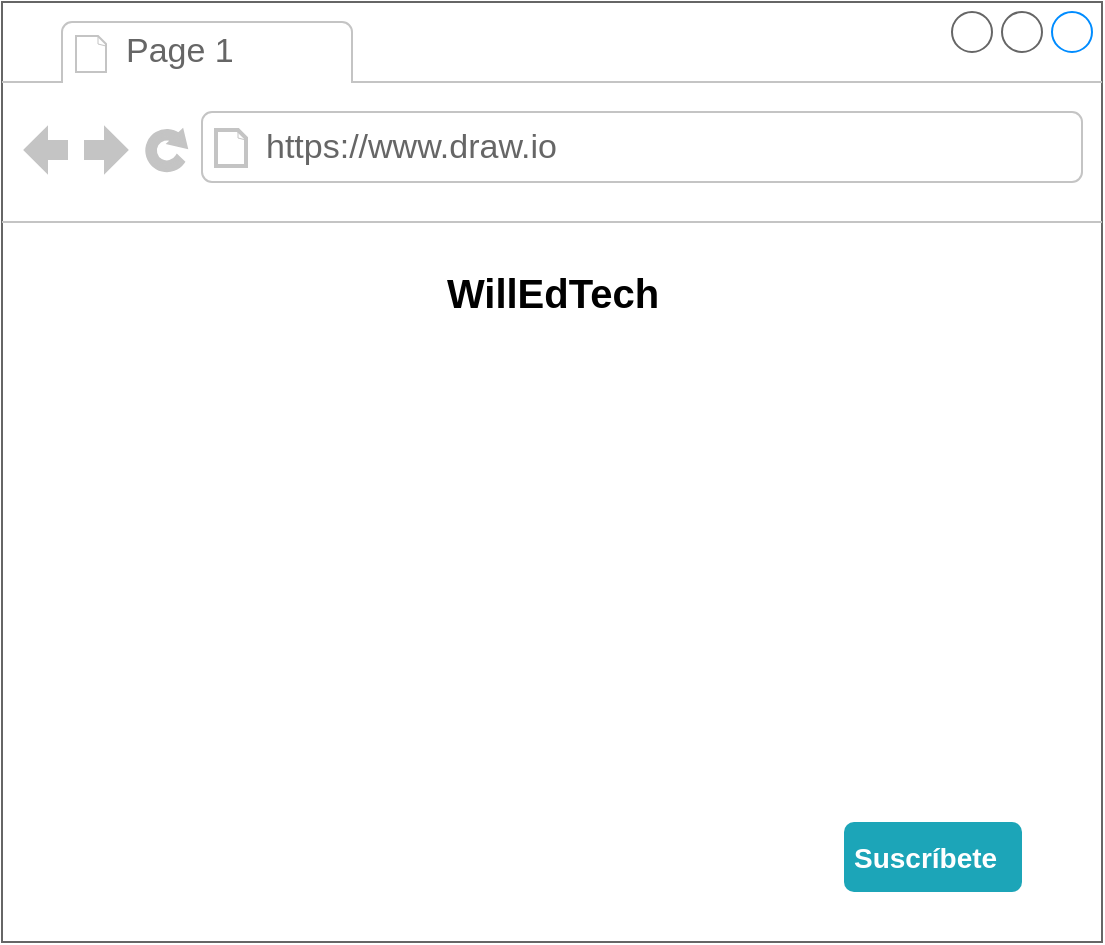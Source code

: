 <mxfile>
    <diagram id="NKjoIxnSjT0sX4V8ozzF" name="Página-1">
        <mxGraphModel dx="799" dy="497" grid="1" gridSize="10" guides="1" tooltips="1" connect="1" arrows="1" fold="1" page="1" pageScale="1" pageWidth="827" pageHeight="1169" math="0" shadow="0">
            <root>
                <mxCell id="0"/>
                <mxCell id="1" parent="0"/>
                <mxCell id="2" value="" style="strokeWidth=1;shadow=0;dashed=0;align=center;html=1;shape=mxgraph.mockup.containers.browserWindow;rSize=0;strokeColor=#666666;strokeColor2=#008cff;strokeColor3=#c4c4c4;mainText=,;recursiveResize=0;" vertex="1" parent="1">
                    <mxGeometry x="139" y="160" width="550" height="470" as="geometry"/>
                </mxCell>
                <mxCell id="6" value="" style="shape=image;imageAspect=0;aspect=fixed;verticalLabelPosition=bottom;verticalAlign=top;image=https://blogger.googleusercontent.com/img/b/R29vZ2xl/AVvXsEjcS-VW-REuXEG7oRRF0jiZBc1sLNXWTeJl6aNmXn5_OAln0H_ndn6MFPNMvYtBDzalDFH_xEcpwSQA_T16PRKS8bjDgkPIZuxkM68q5BU55N2z1TOY1SS6EYOy1IiNZfETcnLUXYXb0Vqn/w320-h240/1301367229_104690235_1-PROFESORES-PARTICULARES-CLASES-DE-MATEMaTICA-QUiMICA-FiSICA-BACHILLERATO-Zona-Sureste-y-El-Paraiso.jpg;" vertex="1" parent="2">
                    <mxGeometry x="115" y="130" width="320" height="240" as="geometry"/>
                </mxCell>
                <mxCell id="3" value="Page 1" style="strokeWidth=1;shadow=0;dashed=0;align=center;html=1;shape=mxgraph.mockup.containers.anchor;fontSize=17;fontColor=#666666;align=left;whiteSpace=wrap;" vertex="1" parent="2">
                    <mxGeometry x="60" y="12" width="110" height="26" as="geometry"/>
                </mxCell>
                <mxCell id="4" value="https://www.draw.io" style="strokeWidth=1;shadow=0;dashed=0;align=center;html=1;shape=mxgraph.mockup.containers.anchor;rSize=0;fontSize=17;fontColor=#666666;align=left;" vertex="1" parent="2">
                    <mxGeometry x="130" y="60" width="250" height="26" as="geometry"/>
                </mxCell>
                <mxCell id="5" value="&lt;b&gt;WillEdTech&lt;/b&gt;" style="text;html=1;align=center;verticalAlign=middle;whiteSpace=wrap;rounded=0;fontSize=20;" vertex="1" parent="2">
                    <mxGeometry x="222.5" y="130" width="105" height="30" as="geometry"/>
                </mxCell>
                <mxCell id="7" value="Suscríbete" style="html=1;shadow=0;dashed=0;shape=mxgraph.bootstrap.rrect;rSize=5;strokeColor=none;strokeWidth=1;fillColor=#1CA5B8;fontColor=#FFFFFF;whiteSpace=wrap;align=left;verticalAlign=middle;spacingLeft=0;fontStyle=1;fontSize=14;spacing=5;" vertex="1" parent="2">
                    <mxGeometry x="421" y="410" width="89" height="35" as="geometry"/>
                </mxCell>
            </root>
        </mxGraphModel>
    </diagram>
</mxfile>